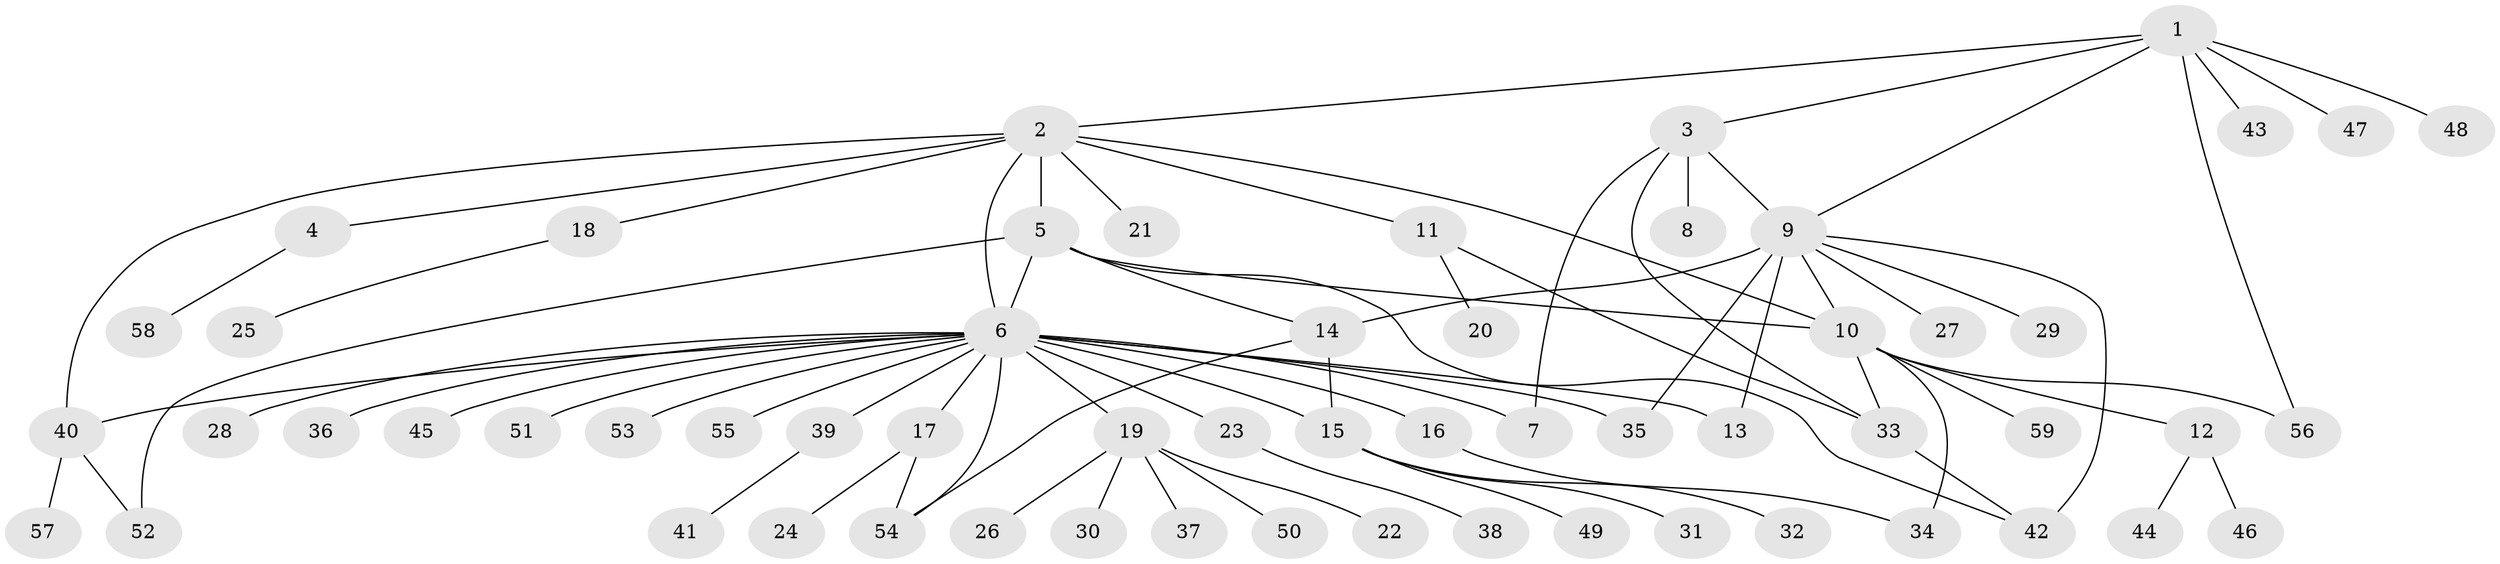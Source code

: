 // original degree distribution, {8: 0.017241379310344827, 19: 0.017241379310344827, 6: 0.017241379310344827, 3: 0.08620689655172414, 2: 0.2672413793103448, 25: 0.008620689655172414, 9: 0.008620689655172414, 5: 0.02586206896551724, 4: 0.02586206896551724, 1: 0.5258620689655172}
// Generated by graph-tools (version 1.1) at 2025/35/03/09/25 02:35:19]
// undirected, 59 vertices, 77 edges
graph export_dot {
graph [start="1"]
  node [color=gray90,style=filled];
  1;
  2;
  3;
  4;
  5;
  6;
  7;
  8;
  9;
  10;
  11;
  12;
  13;
  14;
  15;
  16;
  17;
  18;
  19;
  20;
  21;
  22;
  23;
  24;
  25;
  26;
  27;
  28;
  29;
  30;
  31;
  32;
  33;
  34;
  35;
  36;
  37;
  38;
  39;
  40;
  41;
  42;
  43;
  44;
  45;
  46;
  47;
  48;
  49;
  50;
  51;
  52;
  53;
  54;
  55;
  56;
  57;
  58;
  59;
  1 -- 2 [weight=1.0];
  1 -- 3 [weight=1.0];
  1 -- 9 [weight=1.0];
  1 -- 43 [weight=1.0];
  1 -- 47 [weight=1.0];
  1 -- 48 [weight=1.0];
  1 -- 56 [weight=1.0];
  2 -- 4 [weight=1.0];
  2 -- 5 [weight=9.0];
  2 -- 6 [weight=1.0];
  2 -- 10 [weight=1.0];
  2 -- 11 [weight=1.0];
  2 -- 18 [weight=1.0];
  2 -- 21 [weight=1.0];
  2 -- 40 [weight=1.0];
  3 -- 7 [weight=1.0];
  3 -- 8 [weight=1.0];
  3 -- 9 [weight=1.0];
  3 -- 33 [weight=1.0];
  4 -- 58 [weight=1.0];
  5 -- 6 [weight=3.0];
  5 -- 10 [weight=1.0];
  5 -- 14 [weight=1.0];
  5 -- 42 [weight=1.0];
  5 -- 52 [weight=1.0];
  6 -- 7 [weight=1.0];
  6 -- 13 [weight=1.0];
  6 -- 15 [weight=1.0];
  6 -- 16 [weight=1.0];
  6 -- 17 [weight=1.0];
  6 -- 19 [weight=1.0];
  6 -- 23 [weight=1.0];
  6 -- 28 [weight=1.0];
  6 -- 35 [weight=1.0];
  6 -- 36 [weight=1.0];
  6 -- 39 [weight=1.0];
  6 -- 40 [weight=1.0];
  6 -- 45 [weight=1.0];
  6 -- 51 [weight=1.0];
  6 -- 53 [weight=1.0];
  6 -- 54 [weight=1.0];
  6 -- 55 [weight=1.0];
  9 -- 10 [weight=1.0];
  9 -- 13 [weight=1.0];
  9 -- 14 [weight=9.0];
  9 -- 27 [weight=1.0];
  9 -- 29 [weight=1.0];
  9 -- 35 [weight=1.0];
  9 -- 42 [weight=2.0];
  10 -- 12 [weight=1.0];
  10 -- 33 [weight=1.0];
  10 -- 34 [weight=1.0];
  10 -- 56 [weight=1.0];
  10 -- 59 [weight=1.0];
  11 -- 20 [weight=2.0];
  11 -- 33 [weight=1.0];
  12 -- 44 [weight=1.0];
  12 -- 46 [weight=1.0];
  14 -- 15 [weight=1.0];
  14 -- 54 [weight=1.0];
  15 -- 31 [weight=1.0];
  15 -- 32 [weight=1.0];
  15 -- 49 [weight=1.0];
  16 -- 34 [weight=1.0];
  17 -- 24 [weight=1.0];
  17 -- 54 [weight=1.0];
  18 -- 25 [weight=1.0];
  19 -- 22 [weight=1.0];
  19 -- 26 [weight=1.0];
  19 -- 30 [weight=1.0];
  19 -- 37 [weight=1.0];
  19 -- 50 [weight=1.0];
  23 -- 38 [weight=1.0];
  33 -- 42 [weight=1.0];
  39 -- 41 [weight=1.0];
  40 -- 52 [weight=1.0];
  40 -- 57 [weight=1.0];
}
